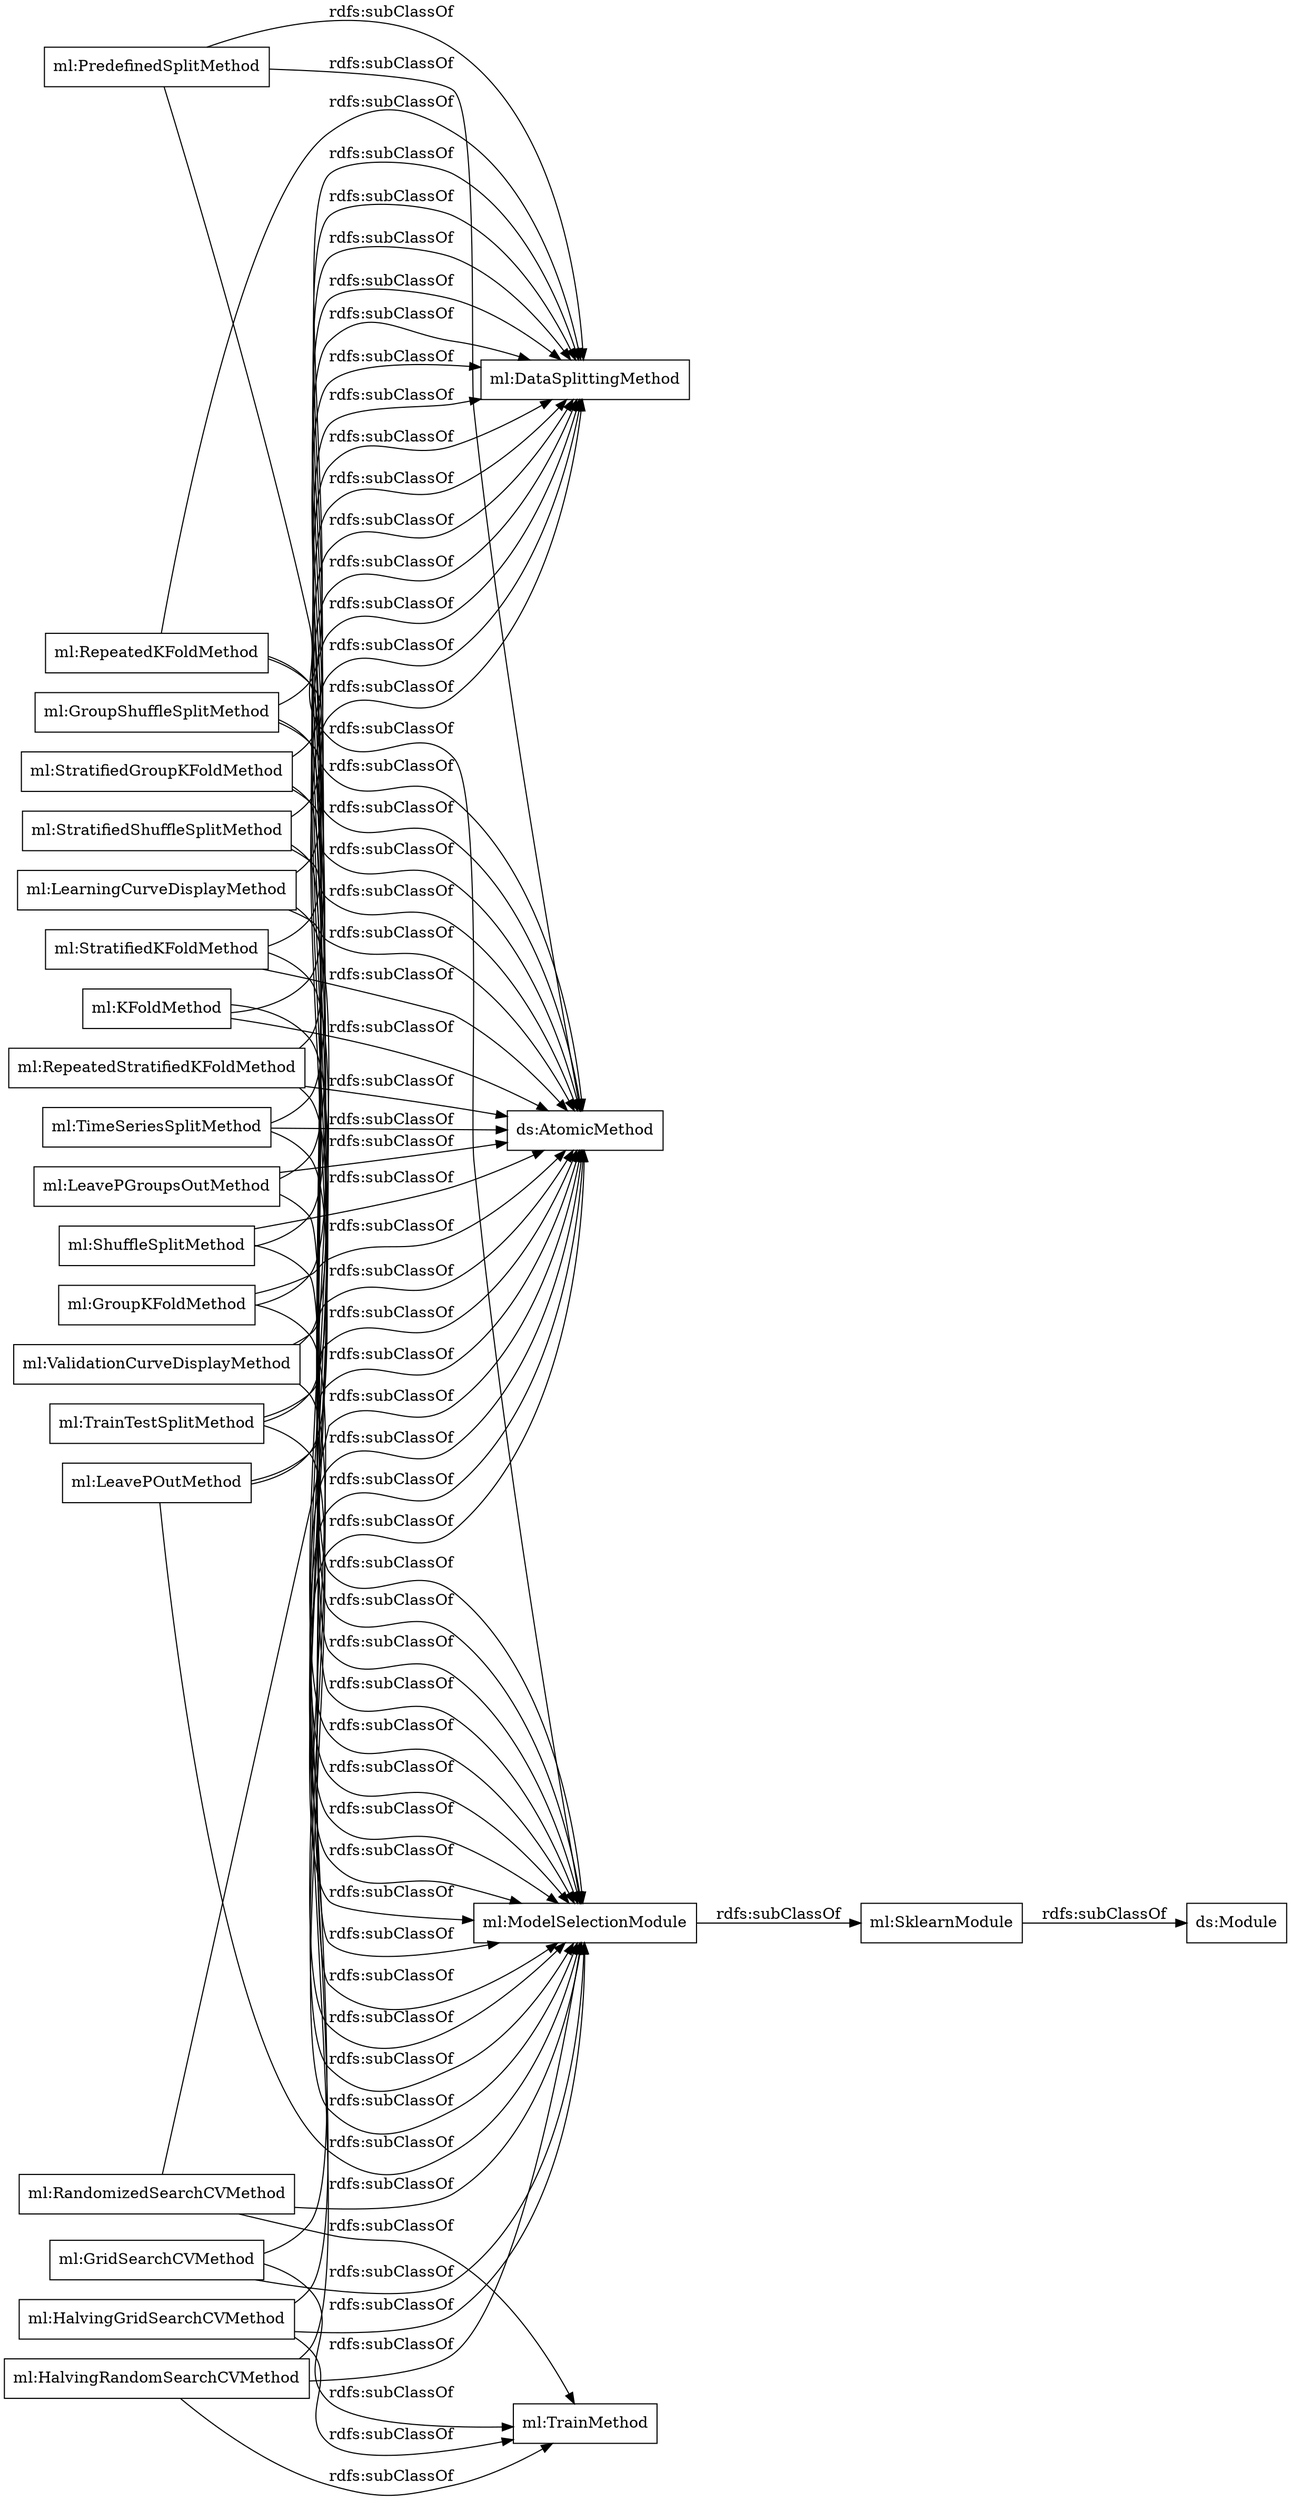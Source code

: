 digraph ar2dtool_diagram { 
rankdir=LR;
size="1000"
node [shape = rectangle, color="black"]; "ml:RandomizedSearchCVMethod" "ml:StratifiedGroupKFoldMethod" "ml:GridSearchCVMethod" "ml:ValidationCurveDisplayMethod" "ml:StratifiedShuffleSplitMethod" "ml:RepeatedStratifiedKFoldMethod" "ml:TimeSeriesSplitMethod" "ml:HalvingGridSearchCVMethod" "ml:ShuffleSplitMethod" "ml:TrainTestSplitMethod" "ml:LeavePOutMethod" "ml:LeavePGroupsOutMethod" "ml:PredefinedSplitMethod" "ml:SklearnModule" "ml:GroupShuffleSplitMethod" "ml:LearningCurveDisplayMethod" "ml:ModelSelectionModule" "ml:RepeatedKFoldMethod" "ml:HalvingRandomSearchCVMethod" "ml:StratifiedKFoldMethod" "ml:GroupKFoldMethod" "ml:KFoldMethod" ; /*classes style*/
	"ml:LeavePOutMethod" -> "ml:ModelSelectionModule" [ label = "rdfs:subClassOf" ];
	"ml:LeavePOutMethod" -> "ml:DataSplittingMethod" [ label = "rdfs:subClassOf" ];
	"ml:LeavePOutMethod" -> "ds:AtomicMethod" [ label = "rdfs:subClassOf" ];
	"ml:RandomizedSearchCVMethod" -> "ml:TrainMethod" [ label = "rdfs:subClassOf" ];
	"ml:RandomizedSearchCVMethod" -> "ml:ModelSelectionModule" [ label = "rdfs:subClassOf" ];
	"ml:RandomizedSearchCVMethod" -> "ds:AtomicMethod" [ label = "rdfs:subClassOf" ];
	"ml:RepeatedStratifiedKFoldMethod" -> "ml:ModelSelectionModule" [ label = "rdfs:subClassOf" ];
	"ml:RepeatedStratifiedKFoldMethod" -> "ml:DataSplittingMethod" [ label = "rdfs:subClassOf" ];
	"ml:RepeatedStratifiedKFoldMethod" -> "ds:AtomicMethod" [ label = "rdfs:subClassOf" ];
	"ml:KFoldMethod" -> "ml:ModelSelectionModule" [ label = "rdfs:subClassOf" ];
	"ml:KFoldMethod" -> "ml:DataSplittingMethod" [ label = "rdfs:subClassOf" ];
	"ml:KFoldMethod" -> "ds:AtomicMethod" [ label = "rdfs:subClassOf" ];
	"ml:HalvingGridSearchCVMethod" -> "ml:TrainMethod" [ label = "rdfs:subClassOf" ];
	"ml:HalvingGridSearchCVMethod" -> "ml:ModelSelectionModule" [ label = "rdfs:subClassOf" ];
	"ml:HalvingGridSearchCVMethod" -> "ds:AtomicMethod" [ label = "rdfs:subClassOf" ];
	"ml:ModelSelectionModule" -> "ml:SklearnModule" [ label = "rdfs:subClassOf" ];
	"ml:HalvingRandomSearchCVMethod" -> "ml:TrainMethod" [ label = "rdfs:subClassOf" ];
	"ml:HalvingRandomSearchCVMethod" -> "ml:ModelSelectionModule" [ label = "rdfs:subClassOf" ];
	"ml:HalvingRandomSearchCVMethod" -> "ds:AtomicMethod" [ label = "rdfs:subClassOf" ];
	"ml:TimeSeriesSplitMethod" -> "ml:ModelSelectionModule" [ label = "rdfs:subClassOf" ];
	"ml:TimeSeriesSplitMethod" -> "ml:DataSplittingMethod" [ label = "rdfs:subClassOf" ];
	"ml:TimeSeriesSplitMethod" -> "ds:AtomicMethod" [ label = "rdfs:subClassOf" ];
	"ml:LearningCurveDisplayMethod" -> "ml:ModelSelectionModule" [ label = "rdfs:subClassOf" ];
	"ml:LearningCurveDisplayMethod" -> "ml:DataSplittingMethod" [ label = "rdfs:subClassOf" ];
	"ml:LearningCurveDisplayMethod" -> "ds:AtomicMethod" [ label = "rdfs:subClassOf" ];
	"ml:GridSearchCVMethod" -> "ml:TrainMethod" [ label = "rdfs:subClassOf" ];
	"ml:GridSearchCVMethod" -> "ml:ModelSelectionModule" [ label = "rdfs:subClassOf" ];
	"ml:GridSearchCVMethod" -> "ds:AtomicMethod" [ label = "rdfs:subClassOf" ];
	"ml:TrainTestSplitMethod" -> "ml:ModelSelectionModule" [ label = "rdfs:subClassOf" ];
	"ml:TrainTestSplitMethod" -> "ml:DataSplittingMethod" [ label = "rdfs:subClassOf" ];
	"ml:TrainTestSplitMethod" -> "ds:AtomicMethod" [ label = "rdfs:subClassOf" ];
	"ml:ShuffleSplitMethod" -> "ml:ModelSelectionModule" [ label = "rdfs:subClassOf" ];
	"ml:ShuffleSplitMethod" -> "ml:DataSplittingMethod" [ label = "rdfs:subClassOf" ];
	"ml:ShuffleSplitMethod" -> "ds:AtomicMethod" [ label = "rdfs:subClassOf" ];
	"ml:ValidationCurveDisplayMethod" -> "ml:ModelSelectionModule" [ label = "rdfs:subClassOf" ];
	"ml:ValidationCurveDisplayMethod" -> "ml:DataSplittingMethod" [ label = "rdfs:subClassOf" ];
	"ml:ValidationCurveDisplayMethod" -> "ds:AtomicMethod" [ label = "rdfs:subClassOf" ];
	"ml:PredefinedSplitMethod" -> "ml:ModelSelectionModule" [ label = "rdfs:subClassOf" ];
	"ml:PredefinedSplitMethod" -> "ml:DataSplittingMethod" [ label = "rdfs:subClassOf" ];
	"ml:PredefinedSplitMethod" -> "ds:AtomicMethod" [ label = "rdfs:subClassOf" ];
	"ml:SklearnModule" -> "ds:Module" [ label = "rdfs:subClassOf" ];
	"ml:StratifiedGroupKFoldMethod" -> "ml:ModelSelectionModule" [ label = "rdfs:subClassOf" ];
	"ml:StratifiedGroupKFoldMethod" -> "ml:DataSplittingMethod" [ label = "rdfs:subClassOf" ];
	"ml:StratifiedGroupKFoldMethod" -> "ds:AtomicMethod" [ label = "rdfs:subClassOf" ];
	"ml:RepeatedKFoldMethod" -> "ml:ModelSelectionModule" [ label = "rdfs:subClassOf" ];
	"ml:RepeatedKFoldMethod" -> "ml:DataSplittingMethod" [ label = "rdfs:subClassOf" ];
	"ml:RepeatedKFoldMethod" -> "ds:AtomicMethod" [ label = "rdfs:subClassOf" ];
	"ml:StratifiedKFoldMethod" -> "ml:ModelSelectionModule" [ label = "rdfs:subClassOf" ];
	"ml:StratifiedKFoldMethod" -> "ml:DataSplittingMethod" [ label = "rdfs:subClassOf" ];
	"ml:StratifiedKFoldMethod" -> "ds:AtomicMethod" [ label = "rdfs:subClassOf" ];
	"ml:StratifiedShuffleSplitMethod" -> "ml:ModelSelectionModule" [ label = "rdfs:subClassOf" ];
	"ml:StratifiedShuffleSplitMethod" -> "ml:DataSplittingMethod" [ label = "rdfs:subClassOf" ];
	"ml:StratifiedShuffleSplitMethod" -> "ds:AtomicMethod" [ label = "rdfs:subClassOf" ];
	"ml:GroupKFoldMethod" -> "ml:ModelSelectionModule" [ label = "rdfs:subClassOf" ];
	"ml:GroupKFoldMethod" -> "ml:DataSplittingMethod" [ label = "rdfs:subClassOf" ];
	"ml:GroupKFoldMethod" -> "ds:AtomicMethod" [ label = "rdfs:subClassOf" ];
	"ml:GroupShuffleSplitMethod" -> "ml:ModelSelectionModule" [ label = "rdfs:subClassOf" ];
	"ml:GroupShuffleSplitMethod" -> "ml:DataSplittingMethod" [ label = "rdfs:subClassOf" ];
	"ml:GroupShuffleSplitMethod" -> "ds:AtomicMethod" [ label = "rdfs:subClassOf" ];
	"ml:LeavePGroupsOutMethod" -> "ml:ModelSelectionModule" [ label = "rdfs:subClassOf" ];
	"ml:LeavePGroupsOutMethod" -> "ml:DataSplittingMethod" [ label = "rdfs:subClassOf" ];
	"ml:LeavePGroupsOutMethod" -> "ds:AtomicMethod" [ label = "rdfs:subClassOf" ];

}
